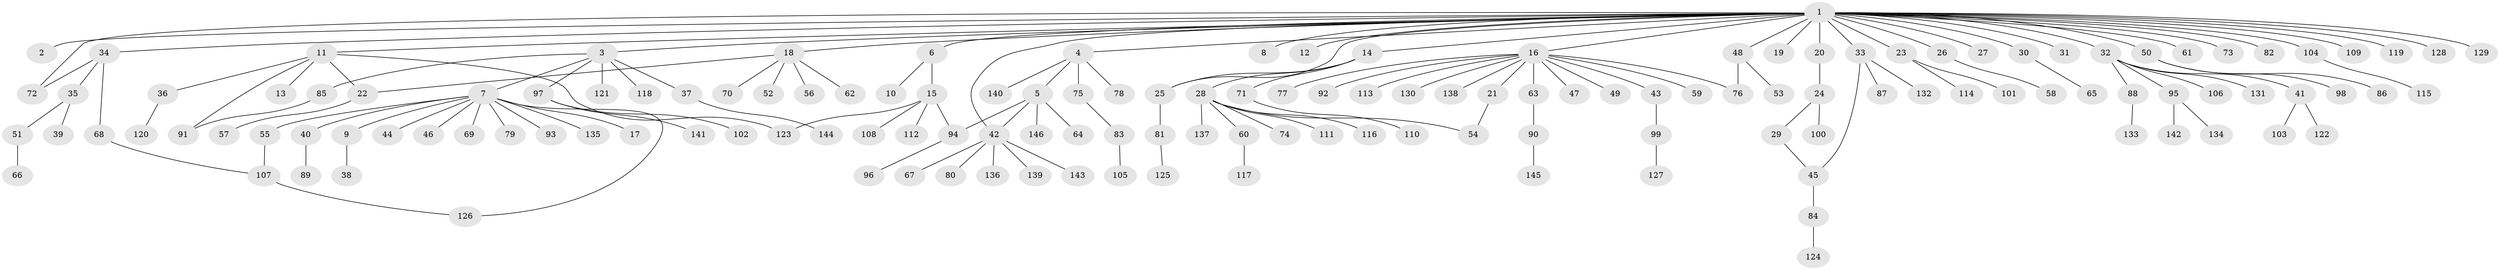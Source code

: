 // coarse degree distribution, {31: 0.011363636363636364, 1: 0.5795454545454546, 6: 0.022727272727272728, 4: 0.022727272727272728, 2: 0.23863636363636365, 5: 0.045454545454545456, 3: 0.06818181818181818, 12: 0.011363636363636364}
// Generated by graph-tools (version 1.1) at 2025/50/03/04/25 22:50:33]
// undirected, 146 vertices, 157 edges
graph export_dot {
  node [color=gray90,style=filled];
  1;
  2;
  3;
  4;
  5;
  6;
  7;
  8;
  9;
  10;
  11;
  12;
  13;
  14;
  15;
  16;
  17;
  18;
  19;
  20;
  21;
  22;
  23;
  24;
  25;
  26;
  27;
  28;
  29;
  30;
  31;
  32;
  33;
  34;
  35;
  36;
  37;
  38;
  39;
  40;
  41;
  42;
  43;
  44;
  45;
  46;
  47;
  48;
  49;
  50;
  51;
  52;
  53;
  54;
  55;
  56;
  57;
  58;
  59;
  60;
  61;
  62;
  63;
  64;
  65;
  66;
  67;
  68;
  69;
  70;
  71;
  72;
  73;
  74;
  75;
  76;
  77;
  78;
  79;
  80;
  81;
  82;
  83;
  84;
  85;
  86;
  87;
  88;
  89;
  90;
  91;
  92;
  93;
  94;
  95;
  96;
  97;
  98;
  99;
  100;
  101;
  102;
  103;
  104;
  105;
  106;
  107;
  108;
  109;
  110;
  111;
  112;
  113;
  114;
  115;
  116;
  117;
  118;
  119;
  120;
  121;
  122;
  123;
  124;
  125;
  126;
  127;
  128;
  129;
  130;
  131;
  132;
  133;
  134;
  135;
  136;
  137;
  138;
  139;
  140;
  141;
  142;
  143;
  144;
  145;
  146;
  1 -- 2;
  1 -- 3;
  1 -- 4;
  1 -- 6;
  1 -- 8;
  1 -- 11;
  1 -- 12;
  1 -- 14;
  1 -- 16;
  1 -- 18;
  1 -- 19;
  1 -- 20;
  1 -- 23;
  1 -- 25;
  1 -- 26;
  1 -- 27;
  1 -- 30;
  1 -- 31;
  1 -- 32;
  1 -- 33;
  1 -- 34;
  1 -- 42;
  1 -- 48;
  1 -- 50;
  1 -- 61;
  1 -- 72;
  1 -- 73;
  1 -- 82;
  1 -- 104;
  1 -- 109;
  1 -- 119;
  1 -- 128;
  1 -- 129;
  3 -- 7;
  3 -- 37;
  3 -- 85;
  3 -- 97;
  3 -- 118;
  3 -- 121;
  4 -- 5;
  4 -- 75;
  4 -- 78;
  4 -- 140;
  5 -- 42;
  5 -- 64;
  5 -- 94;
  5 -- 146;
  6 -- 10;
  6 -- 15;
  7 -- 9;
  7 -- 17;
  7 -- 40;
  7 -- 44;
  7 -- 46;
  7 -- 55;
  7 -- 69;
  7 -- 79;
  7 -- 93;
  7 -- 126;
  7 -- 135;
  9 -- 38;
  11 -- 13;
  11 -- 22;
  11 -- 36;
  11 -- 91;
  11 -- 123;
  14 -- 25;
  14 -- 28;
  14 -- 71;
  15 -- 94;
  15 -- 108;
  15 -- 112;
  15 -- 123;
  16 -- 21;
  16 -- 43;
  16 -- 47;
  16 -- 49;
  16 -- 59;
  16 -- 63;
  16 -- 76;
  16 -- 77;
  16 -- 92;
  16 -- 113;
  16 -- 130;
  16 -- 138;
  18 -- 22;
  18 -- 52;
  18 -- 56;
  18 -- 62;
  18 -- 70;
  20 -- 24;
  21 -- 54;
  22 -- 57;
  23 -- 101;
  23 -- 114;
  24 -- 29;
  24 -- 100;
  25 -- 81;
  26 -- 58;
  28 -- 54;
  28 -- 60;
  28 -- 74;
  28 -- 111;
  28 -- 116;
  28 -- 137;
  29 -- 45;
  30 -- 65;
  32 -- 41;
  32 -- 88;
  32 -- 95;
  32 -- 106;
  32 -- 131;
  33 -- 45;
  33 -- 87;
  33 -- 132;
  34 -- 35;
  34 -- 68;
  34 -- 72;
  35 -- 39;
  35 -- 51;
  36 -- 120;
  37 -- 144;
  40 -- 89;
  41 -- 103;
  41 -- 122;
  42 -- 67;
  42 -- 80;
  42 -- 136;
  42 -- 139;
  42 -- 143;
  43 -- 99;
  45 -- 84;
  48 -- 53;
  48 -- 76;
  50 -- 86;
  50 -- 98;
  51 -- 66;
  55 -- 107;
  60 -- 117;
  63 -- 90;
  68 -- 107;
  71 -- 110;
  75 -- 83;
  81 -- 125;
  83 -- 105;
  84 -- 124;
  85 -- 91;
  88 -- 133;
  90 -- 145;
  94 -- 96;
  95 -- 134;
  95 -- 142;
  97 -- 102;
  97 -- 141;
  99 -- 127;
  104 -- 115;
  107 -- 126;
}
